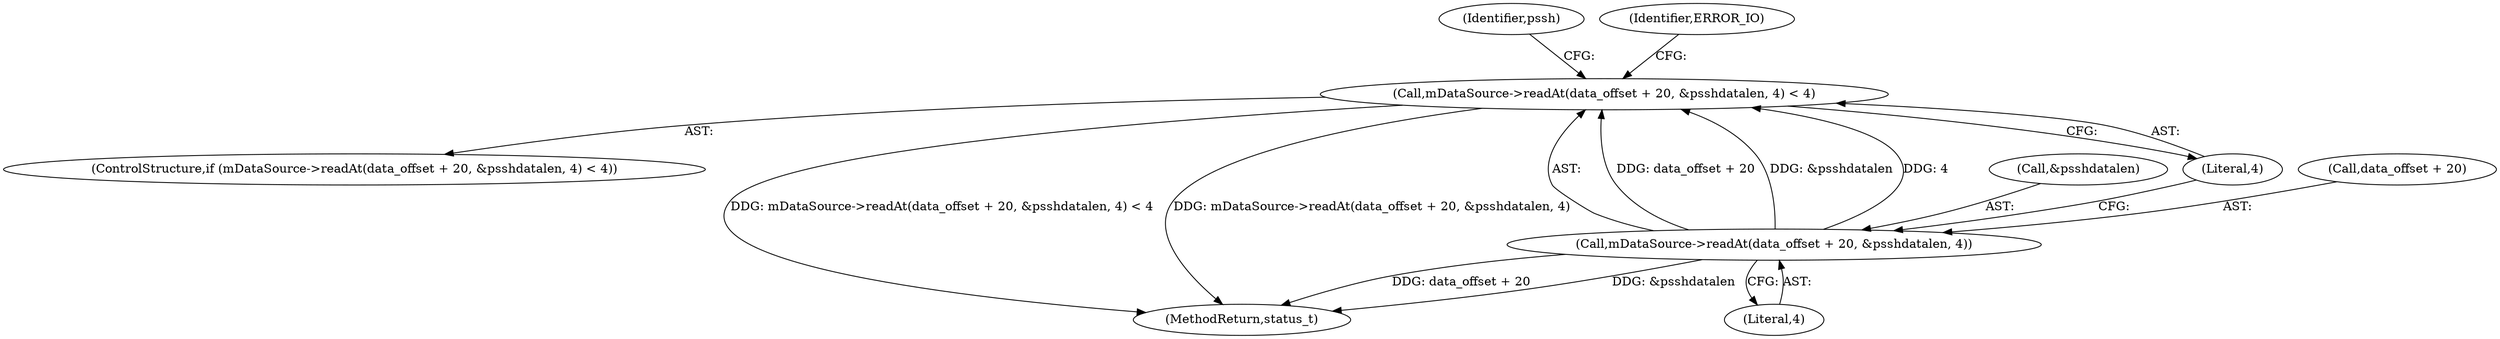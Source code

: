 digraph "0_Android_8a3a2f6ea7defe1a81bb32b3c9f3537f84749b9d@API" {
"1001211" [label="(Call,mDataSource->readAt(data_offset + 20, &psshdatalen, 4) < 4)"];
"1001212" [label="(Call,mDataSource->readAt(data_offset + 20, &psshdatalen, 4))"];
"1001225" [label="(Identifier,pssh)"];
"1001212" [label="(Call,mDataSource->readAt(data_offset + 20, &psshdatalen, 4))"];
"1001222" [label="(Identifier,ERROR_IO)"];
"1001210" [label="(ControlStructure,if (mDataSource->readAt(data_offset + 20, &psshdatalen, 4) < 4))"];
"1003923" [label="(MethodReturn,status_t)"];
"1001211" [label="(Call,mDataSource->readAt(data_offset + 20, &psshdatalen, 4) < 4)"];
"1001216" [label="(Call,&psshdatalen)"];
"1001219" [label="(Literal,4)"];
"1001218" [label="(Literal,4)"];
"1001213" [label="(Call,data_offset + 20)"];
"1001211" -> "1001210"  [label="AST: "];
"1001211" -> "1001219"  [label="CFG: "];
"1001212" -> "1001211"  [label="AST: "];
"1001219" -> "1001211"  [label="AST: "];
"1001222" -> "1001211"  [label="CFG: "];
"1001225" -> "1001211"  [label="CFG: "];
"1001211" -> "1003923"  [label="DDG: mDataSource->readAt(data_offset + 20, &psshdatalen, 4) < 4"];
"1001211" -> "1003923"  [label="DDG: mDataSource->readAt(data_offset + 20, &psshdatalen, 4)"];
"1001212" -> "1001211"  [label="DDG: data_offset + 20"];
"1001212" -> "1001211"  [label="DDG: &psshdatalen"];
"1001212" -> "1001211"  [label="DDG: 4"];
"1001212" -> "1001218"  [label="CFG: "];
"1001213" -> "1001212"  [label="AST: "];
"1001216" -> "1001212"  [label="AST: "];
"1001218" -> "1001212"  [label="AST: "];
"1001219" -> "1001212"  [label="CFG: "];
"1001212" -> "1003923"  [label="DDG: data_offset + 20"];
"1001212" -> "1003923"  [label="DDG: &psshdatalen"];
}
